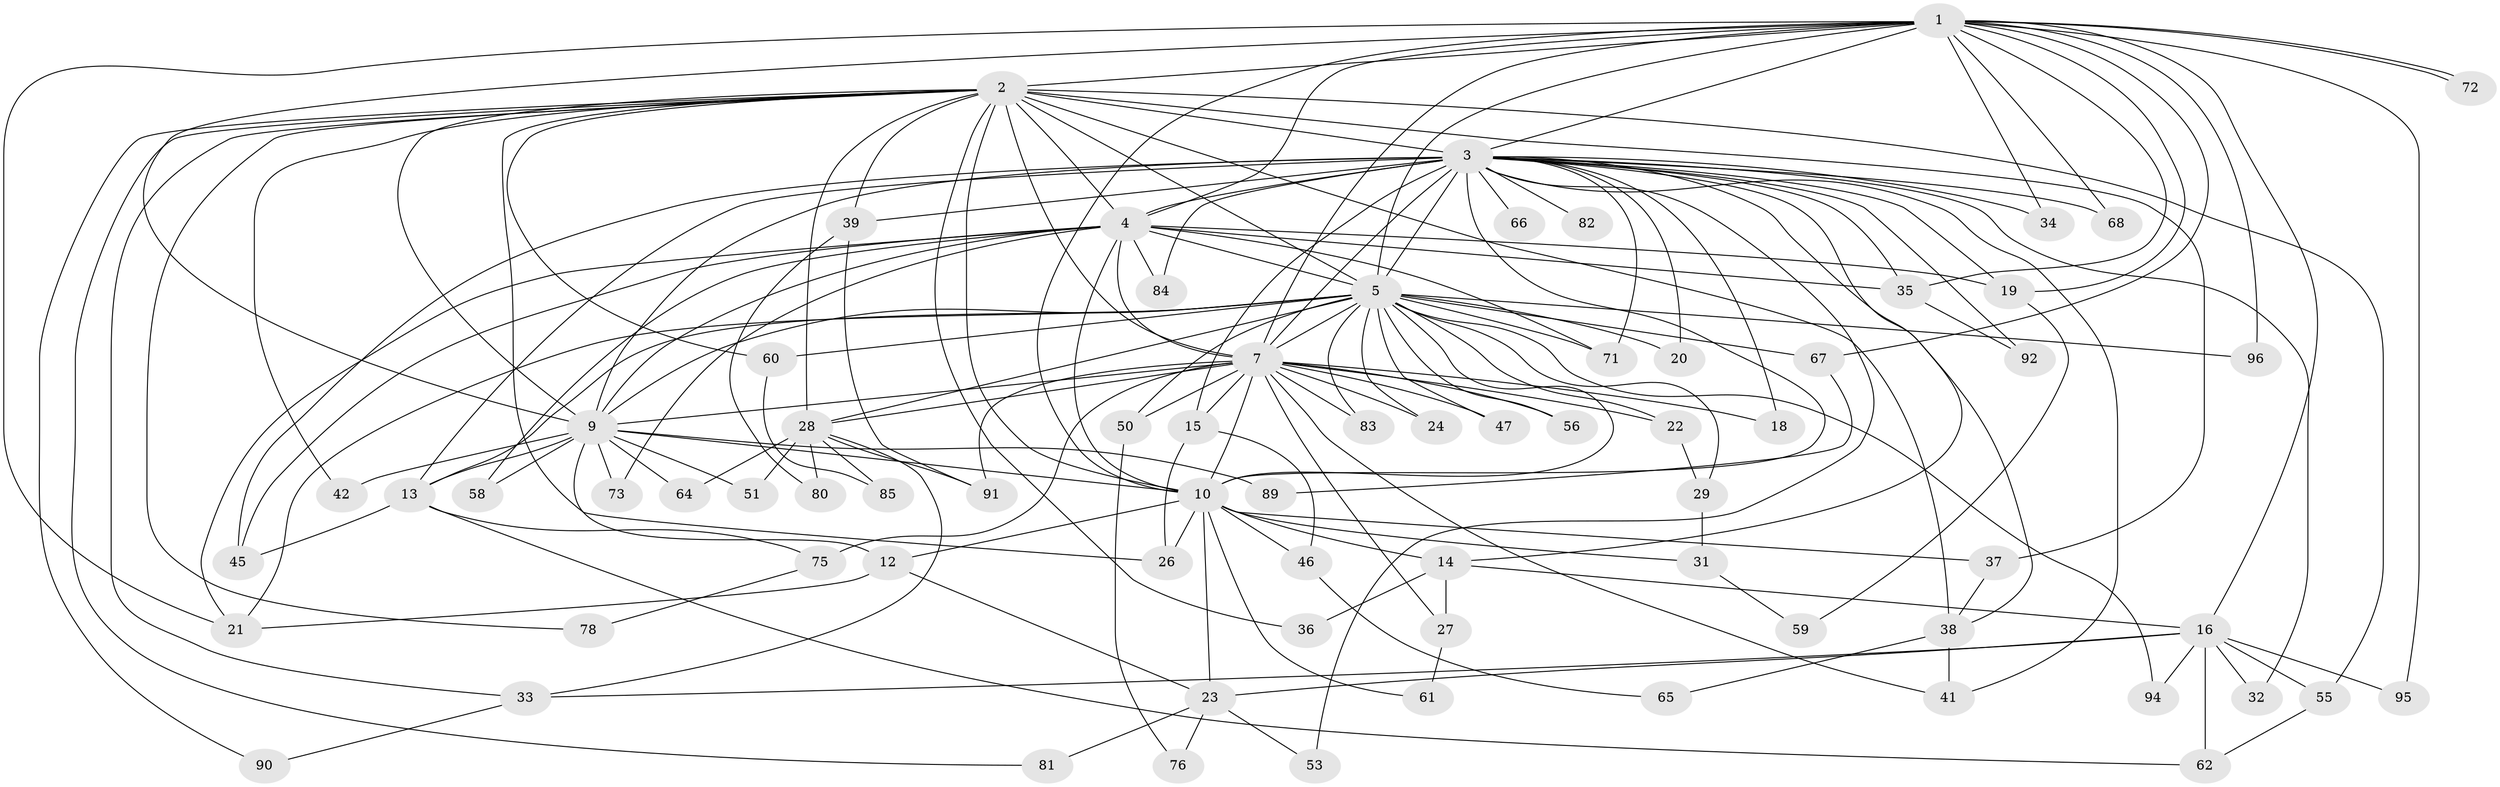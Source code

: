 // original degree distribution, {20: 0.010416666666666666, 16: 0.010416666666666666, 30: 0.010416666666666666, 17: 0.03125, 27: 0.010416666666666666, 18: 0.010416666666666666, 21: 0.010416666666666666, 13: 0.010416666666666666, 3: 0.23958333333333334, 4: 0.08333333333333333, 5: 0.052083333333333336, 9: 0.010416666666666666, 2: 0.5, 7: 0.010416666666666666}
// Generated by graph-tools (version 1.1) at 2025/10/02/27/25 16:10:59]
// undirected, 72 vertices, 169 edges
graph export_dot {
graph [start="1"]
  node [color=gray90,style=filled];
  1 [super="+87"];
  2 [super="+6"];
  3 [super="+8"];
  4 [super="+52"];
  5 [super="+30"];
  7 [super="+17"];
  9 [super="+44"];
  10 [super="+11"];
  12 [super="+43"];
  13 [super="+70"];
  14;
  15 [super="+77"];
  16 [super="+88"];
  18;
  19 [super="+25"];
  20;
  21 [super="+40"];
  22;
  23 [super="+74"];
  24;
  26 [super="+86"];
  27;
  28 [super="+54"];
  29;
  31;
  32;
  33 [super="+49"];
  34;
  35 [super="+69"];
  36;
  37;
  38 [super="+48"];
  39 [super="+63"];
  41 [super="+57"];
  42;
  45;
  46;
  47;
  50;
  51;
  53;
  55;
  56;
  58;
  59;
  60;
  61;
  62;
  64;
  65;
  66;
  67;
  68;
  71 [super="+79"];
  72;
  73;
  75;
  76;
  78;
  80;
  81;
  82;
  83;
  84;
  85;
  89;
  90;
  91 [super="+93"];
  92;
  94;
  95;
  96;
  1 -- 2 [weight=2];
  1 -- 3 [weight=2];
  1 -- 4;
  1 -- 5;
  1 -- 7;
  1 -- 9;
  1 -- 10;
  1 -- 16;
  1 -- 34;
  1 -- 35;
  1 -- 67;
  1 -- 68;
  1 -- 72;
  1 -- 72;
  1 -- 95;
  1 -- 96;
  1 -- 21;
  1 -- 19;
  2 -- 3 [weight=4];
  2 -- 4 [weight=2];
  2 -- 5 [weight=2];
  2 -- 7 [weight=3];
  2 -- 9 [weight=3];
  2 -- 10 [weight=3];
  2 -- 33;
  2 -- 37;
  2 -- 38;
  2 -- 60;
  2 -- 81;
  2 -- 36;
  2 -- 39;
  2 -- 42;
  2 -- 78;
  2 -- 55;
  2 -- 90;
  2 -- 28;
  2 -- 26;
  3 -- 4 [weight=2];
  3 -- 5 [weight=2];
  3 -- 7 [weight=2];
  3 -- 9 [weight=2];
  3 -- 10 [weight=2];
  3 -- 13;
  3 -- 14;
  3 -- 18;
  3 -- 19 [weight=2];
  3 -- 20;
  3 -- 32;
  3 -- 34;
  3 -- 38;
  3 -- 39 [weight=2];
  3 -- 41;
  3 -- 45;
  3 -- 53;
  3 -- 68;
  3 -- 82 [weight=2];
  3 -- 84;
  3 -- 92;
  3 -- 66;
  3 -- 15 [weight=2];
  3 -- 35;
  3 -- 71;
  4 -- 5;
  4 -- 7;
  4 -- 9;
  4 -- 10;
  4 -- 19;
  4 -- 21;
  4 -- 35;
  4 -- 58;
  4 -- 71;
  4 -- 73;
  4 -- 84;
  4 -- 45;
  5 -- 7;
  5 -- 9;
  5 -- 10;
  5 -- 13;
  5 -- 20;
  5 -- 21;
  5 -- 22;
  5 -- 24;
  5 -- 28;
  5 -- 29;
  5 -- 47;
  5 -- 50;
  5 -- 56;
  5 -- 60;
  5 -- 67;
  5 -- 71;
  5 -- 83;
  5 -- 94;
  5 -- 96;
  7 -- 9;
  7 -- 10;
  7 -- 15;
  7 -- 18;
  7 -- 22;
  7 -- 24;
  7 -- 27;
  7 -- 47;
  7 -- 56;
  7 -- 75;
  7 -- 83;
  7 -- 91;
  7 -- 50;
  7 -- 28;
  7 -- 41;
  9 -- 10;
  9 -- 12;
  9 -- 42;
  9 -- 51;
  9 -- 64;
  9 -- 73;
  9 -- 89;
  9 -- 58;
  9 -- 13;
  10 -- 12;
  10 -- 14;
  10 -- 23;
  10 -- 26;
  10 -- 37;
  10 -- 46;
  10 -- 61;
  10 -- 31;
  12 -- 23;
  12 -- 21;
  13 -- 45;
  13 -- 62;
  13 -- 75;
  14 -- 16;
  14 -- 27;
  14 -- 36;
  15 -- 26;
  15 -- 46;
  16 -- 23;
  16 -- 32;
  16 -- 33;
  16 -- 55;
  16 -- 94;
  16 -- 95;
  16 -- 62;
  19 -- 59;
  22 -- 29;
  23 -- 53;
  23 -- 81;
  23 -- 76;
  27 -- 61;
  28 -- 51;
  28 -- 80;
  28 -- 64;
  28 -- 85;
  28 -- 91;
  28 -- 33;
  29 -- 31;
  31 -- 59;
  33 -- 90;
  35 -- 92;
  37 -- 38;
  38 -- 41;
  38 -- 65;
  39 -- 80;
  39 -- 91;
  46 -- 65;
  50 -- 76;
  55 -- 62;
  60 -- 85;
  67 -- 89;
  75 -- 78;
}
